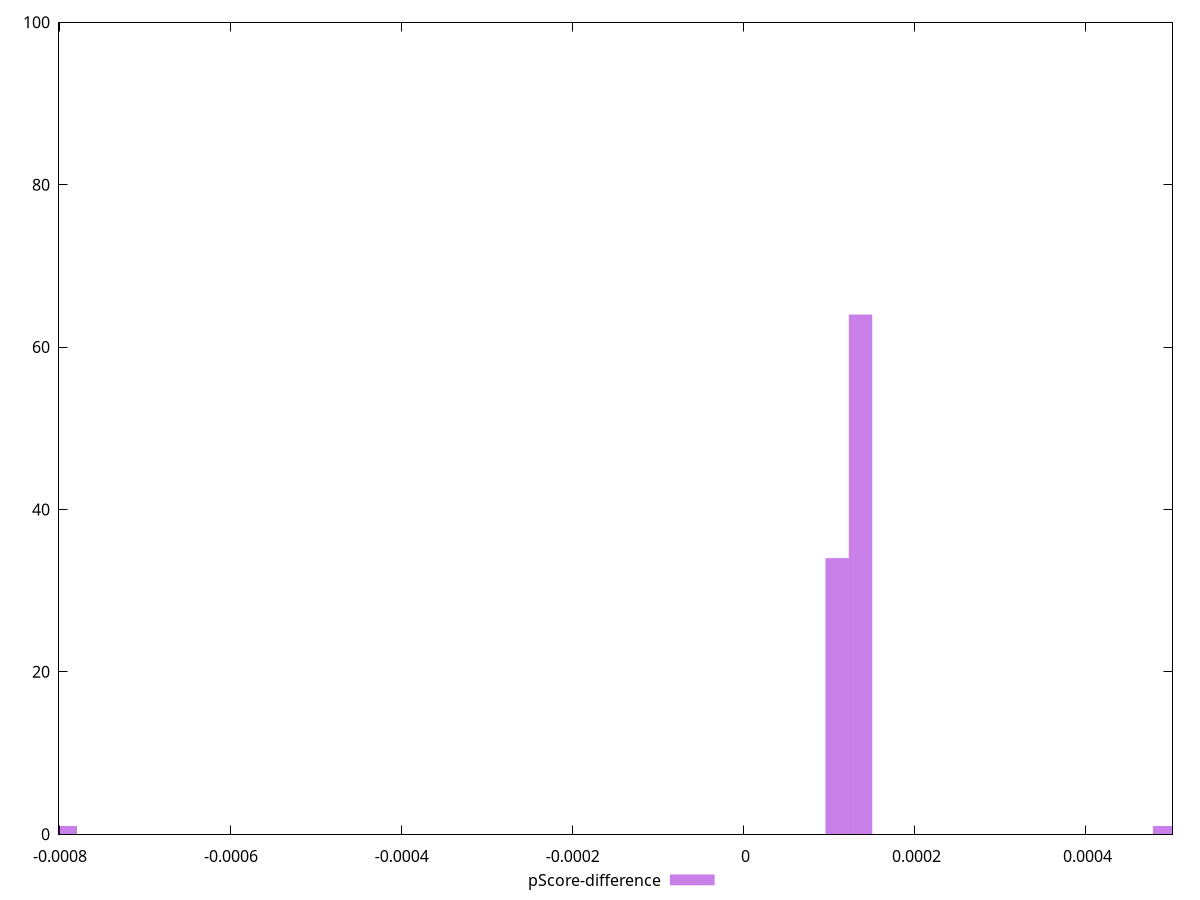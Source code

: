 reset

$pScoreDifference <<EOF
-0.0007937523364283295 1
0.0001368538511083327 64
0.00010948308088666615 34
0.0004926738639899977 1
EOF

set key outside below
set boxwidth 0.000027370770221666537
set xrange [-0.0008011280002019807:0.0005018966106860034]
set yrange [0:100]
set trange [0:100]
set style fill transparent solid 0.5 noborder
set terminal svg size 640, 490 enhanced background rgb 'white'
set output "reports/report_00032_2021-02-25T10-28-15.087Z/largest-contentful-paint/samples/astro/pScore-difference/histogram.svg"

plot $pScoreDifference title "pScore-difference" with boxes

reset
